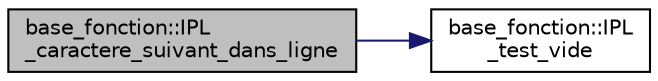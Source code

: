 digraph "base_fonction::IPL_caractere_suivant_dans_ligne"
{
  edge [fontname="Helvetica",fontsize="10",labelfontname="Helvetica",labelfontsize="10"];
  node [fontname="Helvetica",fontsize="10",shape=record];
  rankdir="LR";
  Node142 [label="base_fonction::IPL\l_caractere_suivant_dans_ligne",height=0.2,width=0.4,color="black", fillcolor="grey75", style="filled", fontcolor="black"];
  Node142 -> Node143 [color="midnightblue",fontsize="10",style="solid",fontname="Helvetica"];
  Node143 [label="base_fonction::IPL\l_test_vide",height=0.2,width=0.4,color="black", fillcolor="white", style="filled",URL="$classbase__fonction.html#a7d0c7adda132ef307c76fdc79a82f747",tooltip="Teste si un paramètre donné est vide pour l&#39;algorithme IPL. "];
}
